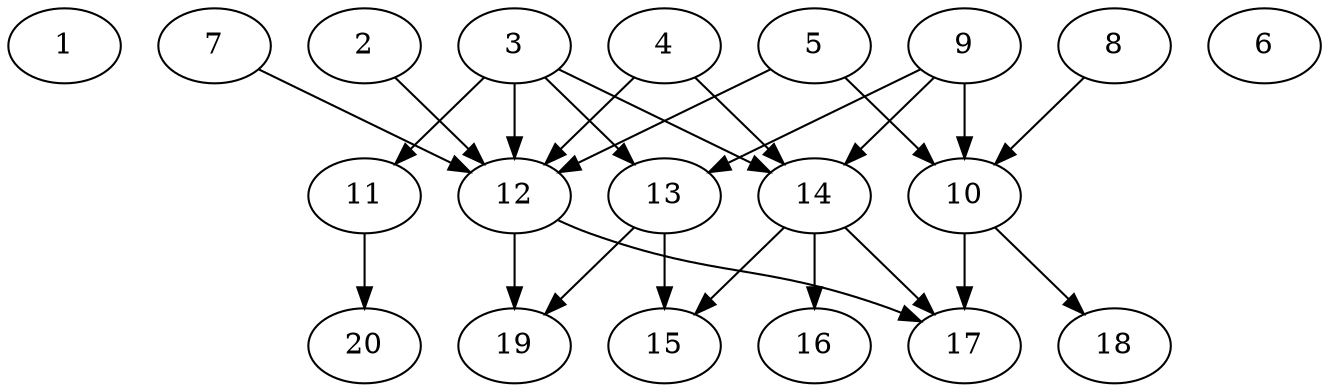 // DAG automatically generated by daggen at Thu Oct  3 13:58:43 2019
// ./daggen --dot -n 20 --ccr 0.3 --fat 0.7 --regular 0.7 --density 0.5 --mindata 5242880 --maxdata 52428800 
digraph G {
  1 [size="56463360", alpha="0.11", expect_size="16939008"] 
  2 [size="122033493", alpha="0.10", expect_size="36610048"] 
  2 -> 12 [size ="36610048"]
  3 [size="163884373", alpha="0.09", expect_size="49165312"] 
  3 -> 11 [size ="49165312"]
  3 -> 12 [size ="49165312"]
  3 -> 13 [size ="49165312"]
  3 -> 14 [size ="49165312"]
  4 [size="108868267", alpha="0.11", expect_size="32660480"] 
  4 -> 12 [size ="32660480"]
  4 -> 14 [size ="32660480"]
  5 [size="30013440", alpha="0.05", expect_size="9004032"] 
  5 -> 10 [size ="9004032"]
  5 -> 12 [size ="9004032"]
  6 [size="174462293", alpha="0.00", expect_size="52338688"] 
  7 [size="56794453", alpha="0.16", expect_size="17038336"] 
  7 -> 12 [size ="17038336"]
  8 [size="103130453", alpha="0.09", expect_size="30939136"] 
  8 -> 10 [size ="30939136"]
  9 [size="30320640", alpha="0.15", expect_size="9096192"] 
  9 -> 10 [size ="9096192"]
  9 -> 13 [size ="9096192"]
  9 -> 14 [size ="9096192"]
  10 [size="163590827", alpha="0.17", expect_size="49077248"] 
  10 -> 17 [size ="49077248"]
  10 -> 18 [size ="49077248"]
  11 [size="143998293", alpha="0.11", expect_size="43199488"] 
  11 -> 20 [size ="43199488"]
  12 [size="75902293", alpha="0.15", expect_size="22770688"] 
  12 -> 17 [size ="22770688"]
  12 -> 19 [size ="22770688"]
  13 [size="152207360", alpha="0.17", expect_size="45662208"] 
  13 -> 15 [size ="45662208"]
  13 -> 19 [size ="45662208"]
  14 [size="62778027", alpha="0.04", expect_size="18833408"] 
  14 -> 15 [size ="18833408"]
  14 -> 16 [size ="18833408"]
  14 -> 17 [size ="18833408"]
  15 [size="145780053", alpha="0.09", expect_size="43734016"] 
  16 [size="30822400", alpha="0.15", expect_size="9246720"] 
  17 [size="32030720", alpha="0.16", expect_size="9609216"] 
  18 [size="155917653", alpha="0.09", expect_size="46775296"] 
  19 [size="71884800", alpha="0.05", expect_size="21565440"] 
  20 [size="36164267", alpha="0.15", expect_size="10849280"] 
}
